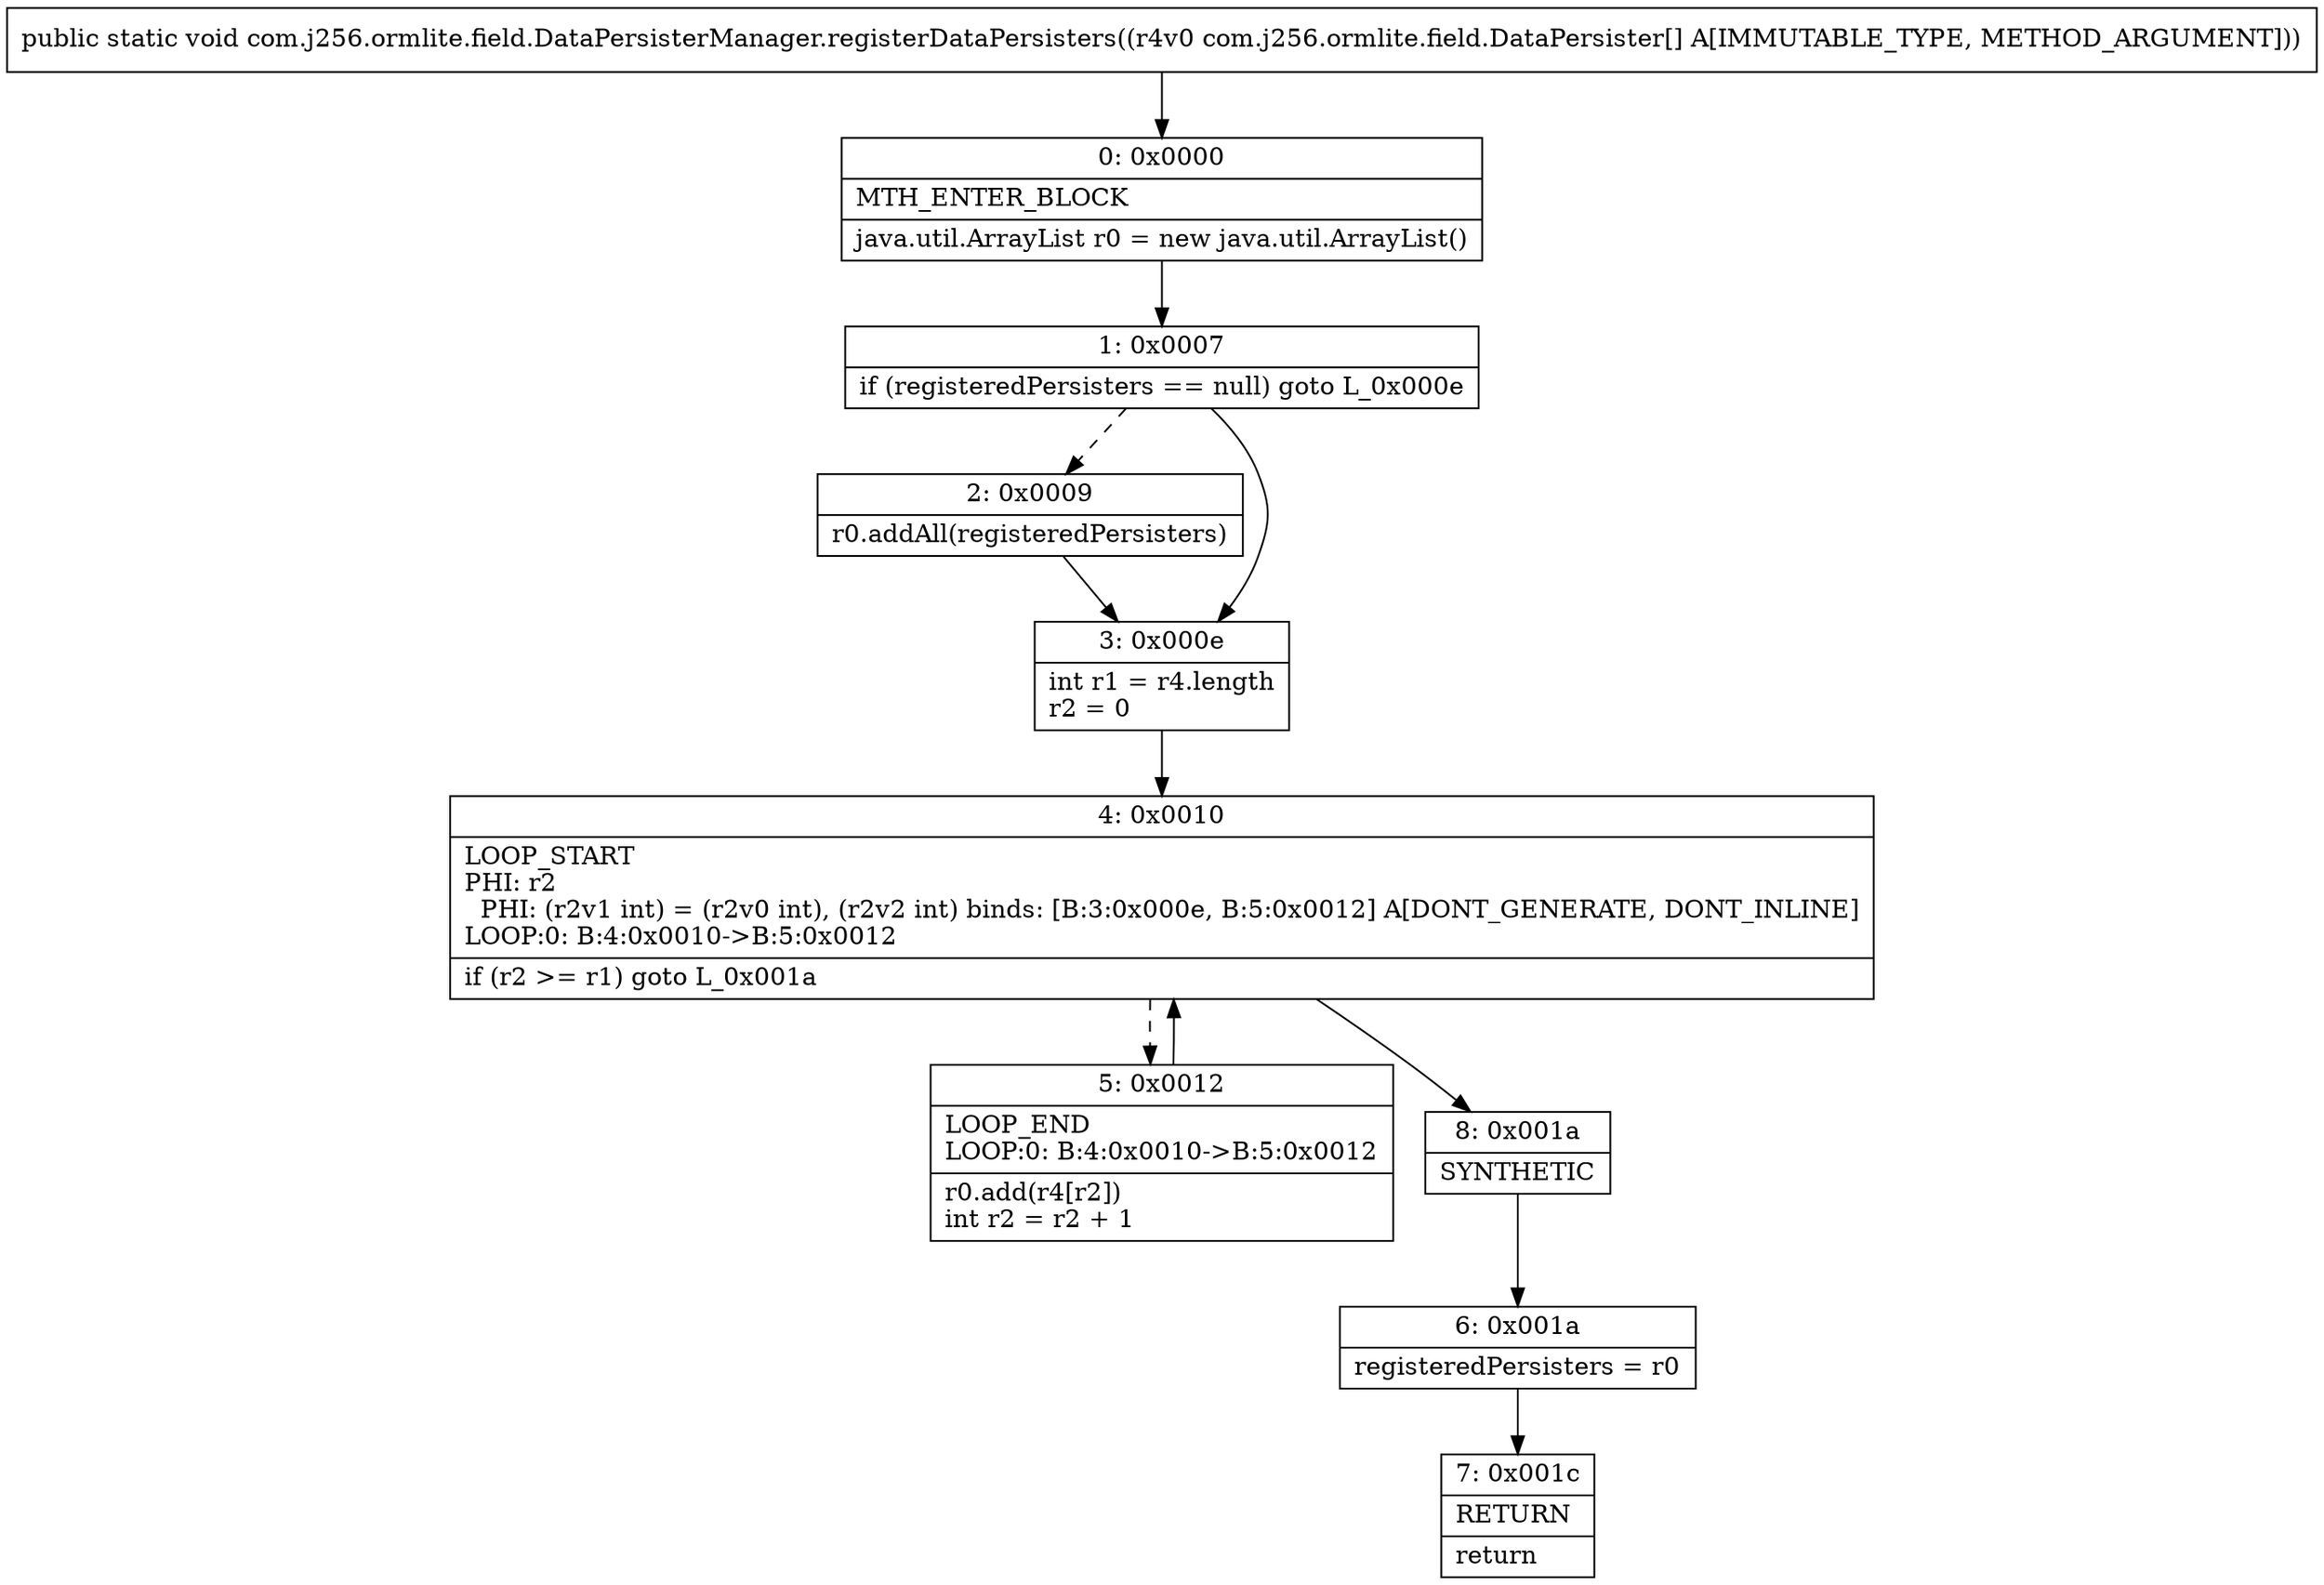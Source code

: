 digraph "CFG forcom.j256.ormlite.field.DataPersisterManager.registerDataPersisters([Lcom\/j256\/ormlite\/field\/DataPersister;)V" {
Node_0 [shape=record,label="{0\:\ 0x0000|MTH_ENTER_BLOCK\l|java.util.ArrayList r0 = new java.util.ArrayList()\l}"];
Node_1 [shape=record,label="{1\:\ 0x0007|if (registeredPersisters == null) goto L_0x000e\l}"];
Node_2 [shape=record,label="{2\:\ 0x0009|r0.addAll(registeredPersisters)\l}"];
Node_3 [shape=record,label="{3\:\ 0x000e|int r1 = r4.length\lr2 = 0\l}"];
Node_4 [shape=record,label="{4\:\ 0x0010|LOOP_START\lPHI: r2 \l  PHI: (r2v1 int) = (r2v0 int), (r2v2 int) binds: [B:3:0x000e, B:5:0x0012] A[DONT_GENERATE, DONT_INLINE]\lLOOP:0: B:4:0x0010\-\>B:5:0x0012\l|if (r2 \>= r1) goto L_0x001a\l}"];
Node_5 [shape=record,label="{5\:\ 0x0012|LOOP_END\lLOOP:0: B:4:0x0010\-\>B:5:0x0012\l|r0.add(r4[r2])\lint r2 = r2 + 1\l}"];
Node_6 [shape=record,label="{6\:\ 0x001a|registeredPersisters = r0\l}"];
Node_7 [shape=record,label="{7\:\ 0x001c|RETURN\l|return\l}"];
Node_8 [shape=record,label="{8\:\ 0x001a|SYNTHETIC\l}"];
MethodNode[shape=record,label="{public static void com.j256.ormlite.field.DataPersisterManager.registerDataPersisters((r4v0 com.j256.ormlite.field.DataPersister[] A[IMMUTABLE_TYPE, METHOD_ARGUMENT])) }"];
MethodNode -> Node_0;
Node_0 -> Node_1;
Node_1 -> Node_2[style=dashed];
Node_1 -> Node_3;
Node_2 -> Node_3;
Node_3 -> Node_4;
Node_4 -> Node_5[style=dashed];
Node_4 -> Node_8;
Node_5 -> Node_4;
Node_6 -> Node_7;
Node_8 -> Node_6;
}

